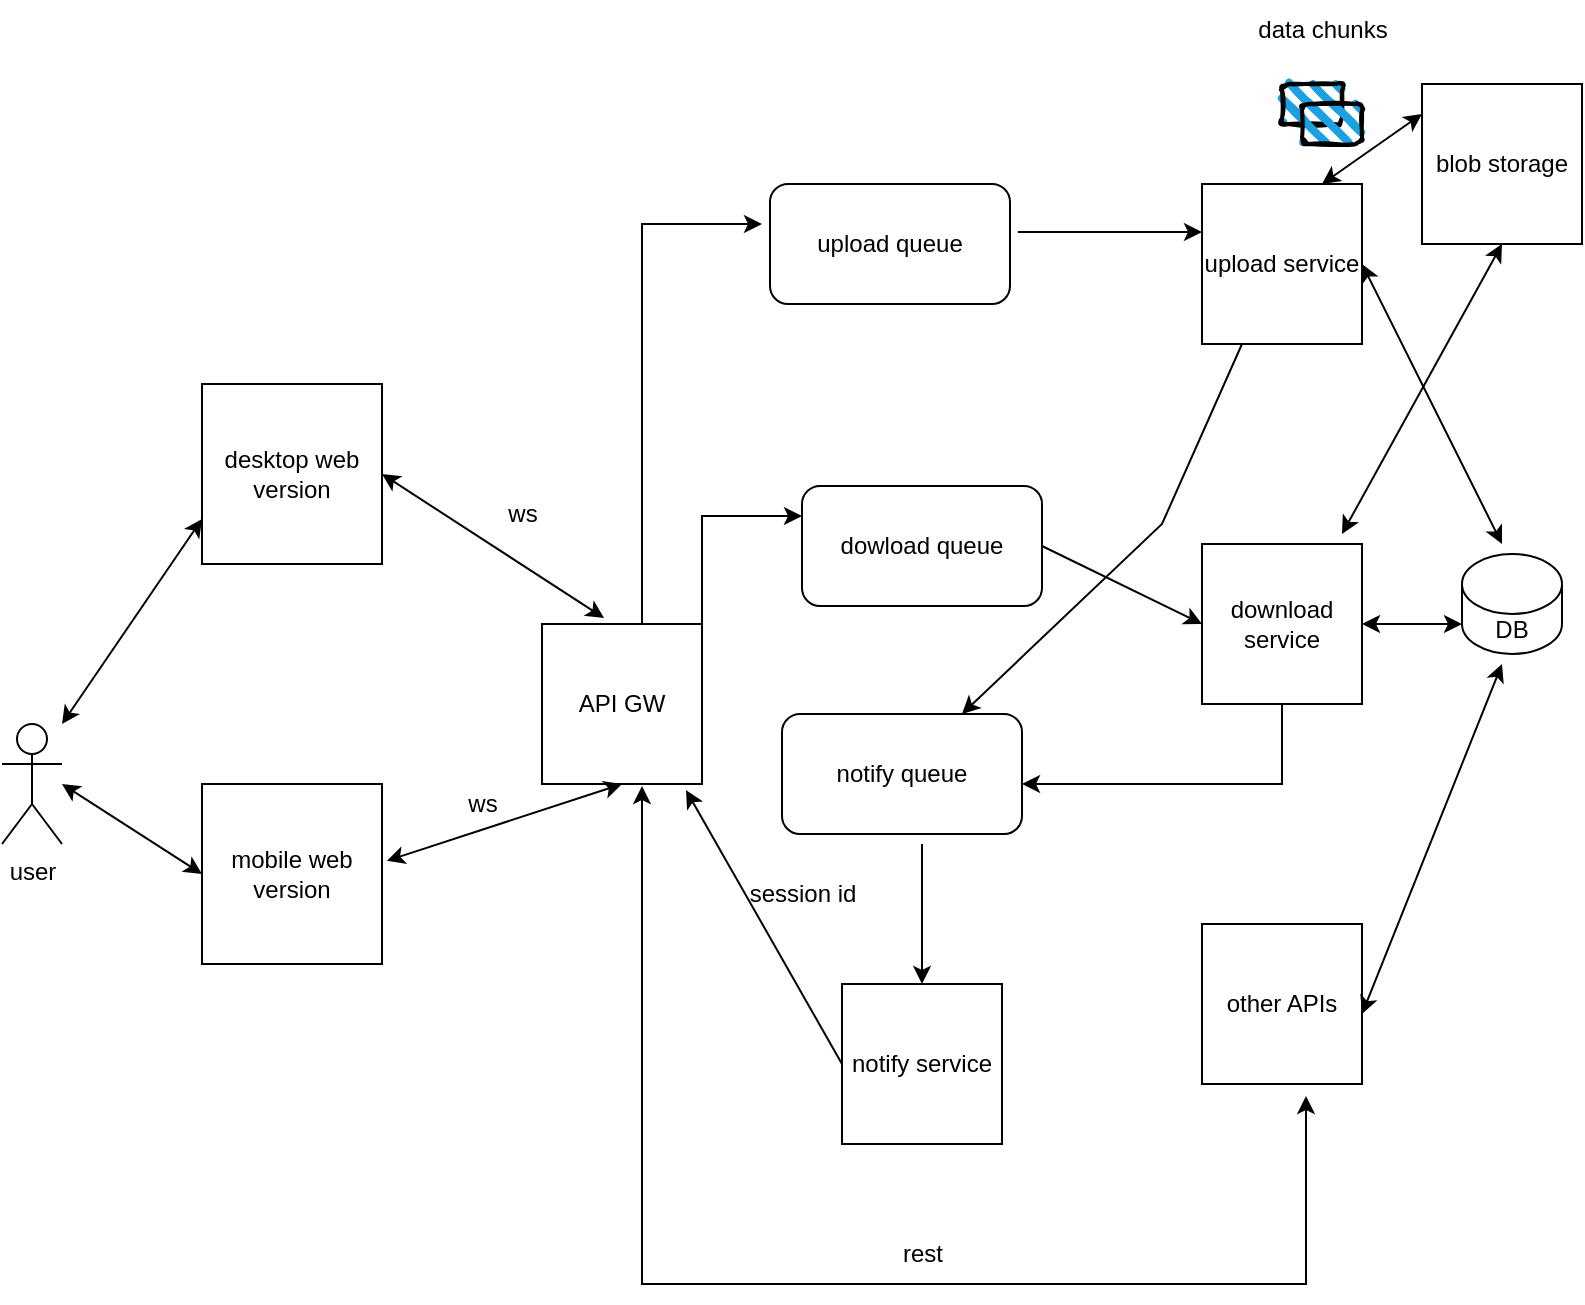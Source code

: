 <mxfile version="22.1.18" type="github">
  <diagram name="Page-1" id="FsghckCPafwVSijcmHln">
    <mxGraphModel dx="1434" dy="696" grid="1" gridSize="10" guides="1" tooltips="1" connect="1" arrows="1" fold="1" page="1" pageScale="1" pageWidth="827" pageHeight="1169" math="0" shadow="0">
      <root>
        <mxCell id="0" />
        <mxCell id="1" parent="0" />
        <mxCell id="7ID_BC6Ww6_YKEnsS9i6-1" value="user" style="shape=umlActor;verticalLabelPosition=bottom;verticalAlign=top;html=1;outlineConnect=0;" vertex="1" parent="1">
          <mxGeometry x="30" y="470" width="30" height="60" as="geometry" />
        </mxCell>
        <mxCell id="7ID_BC6Ww6_YKEnsS9i6-2" value="desktop web version" style="whiteSpace=wrap;html=1;aspect=fixed;" vertex="1" parent="1">
          <mxGeometry x="130" y="300" width="90" height="90" as="geometry" />
        </mxCell>
        <mxCell id="7ID_BC6Ww6_YKEnsS9i6-3" value="mobile web version" style="whiteSpace=wrap;html=1;aspect=fixed;" vertex="1" parent="1">
          <mxGeometry x="130" y="500" width="90" height="90" as="geometry" />
        </mxCell>
        <mxCell id="7ID_BC6Ww6_YKEnsS9i6-4" value="" style="endArrow=classic;startArrow=classic;html=1;rounded=0;entryX=0;entryY=0.75;entryDx=0;entryDy=0;" edge="1" parent="1" target="7ID_BC6Ww6_YKEnsS9i6-2">
          <mxGeometry width="50" height="50" relative="1" as="geometry">
            <mxPoint x="60" y="470" as="sourcePoint" />
            <mxPoint x="110" y="420" as="targetPoint" />
          </mxGeometry>
        </mxCell>
        <mxCell id="7ID_BC6Ww6_YKEnsS9i6-5" value="" style="endArrow=classic;startArrow=classic;html=1;rounded=0;entryX=0;entryY=0.5;entryDx=0;entryDy=0;" edge="1" parent="1" target="7ID_BC6Ww6_YKEnsS9i6-3">
          <mxGeometry width="50" height="50" relative="1" as="geometry">
            <mxPoint x="60" y="500" as="sourcePoint" />
            <mxPoint x="150" y="410" as="targetPoint" />
          </mxGeometry>
        </mxCell>
        <mxCell id="7ID_BC6Ww6_YKEnsS9i6-6" value="API GW" style="whiteSpace=wrap;html=1;aspect=fixed;" vertex="1" parent="1">
          <mxGeometry x="300" y="420" width="80" height="80" as="geometry" />
        </mxCell>
        <mxCell id="7ID_BC6Ww6_YKEnsS9i6-7" value="" style="endArrow=classic;startArrow=classic;html=1;rounded=0;entryX=1;entryY=0.5;entryDx=0;entryDy=0;exitX=0.388;exitY=-0.037;exitDx=0;exitDy=0;exitPerimeter=0;" edge="1" parent="1" source="7ID_BC6Ww6_YKEnsS9i6-6" target="7ID_BC6Ww6_YKEnsS9i6-2">
          <mxGeometry width="50" height="50" relative="1" as="geometry">
            <mxPoint x="230" y="380" as="sourcePoint" />
            <mxPoint x="150" y="410" as="targetPoint" />
          </mxGeometry>
        </mxCell>
        <mxCell id="7ID_BC6Ww6_YKEnsS9i6-8" value="" style="endArrow=classic;startArrow=classic;html=1;rounded=0;exitX=0.5;exitY=1;exitDx=0;exitDy=0;entryX=1.027;entryY=0.427;entryDx=0;entryDy=0;entryPerimeter=0;" edge="1" parent="1" source="7ID_BC6Ww6_YKEnsS9i6-6" target="7ID_BC6Ww6_YKEnsS9i6-3">
          <mxGeometry width="50" height="50" relative="1" as="geometry">
            <mxPoint x="331" y="590" as="sourcePoint" />
            <mxPoint x="260" y="560" as="targetPoint" />
          </mxGeometry>
        </mxCell>
        <mxCell id="7ID_BC6Ww6_YKEnsS9i6-9" value="upload service" style="whiteSpace=wrap;html=1;aspect=fixed;" vertex="1" parent="1">
          <mxGeometry x="630" y="200" width="80" height="80" as="geometry" />
        </mxCell>
        <mxCell id="7ID_BC6Ww6_YKEnsS9i6-10" value="download service" style="whiteSpace=wrap;html=1;aspect=fixed;" vertex="1" parent="1">
          <mxGeometry x="630" y="380" width="80" height="80" as="geometry" />
        </mxCell>
        <mxCell id="7ID_BC6Ww6_YKEnsS9i6-11" value="other APIs" style="whiteSpace=wrap;html=1;aspect=fixed;" vertex="1" parent="1">
          <mxGeometry x="630" y="570" width="80" height="80" as="geometry" />
        </mxCell>
        <mxCell id="7ID_BC6Ww6_YKEnsS9i6-13" value="dowload queue" style="rounded=1;whiteSpace=wrap;html=1;" vertex="1" parent="1">
          <mxGeometry x="430" y="351" width="120" height="60" as="geometry" />
        </mxCell>
        <mxCell id="7ID_BC6Ww6_YKEnsS9i6-17" value="" style="endArrow=classic;startArrow=classic;html=1;rounded=0;entryX=0.65;entryY=1.075;entryDx=0;entryDy=0;entryPerimeter=0;exitX=0.625;exitY=1.013;exitDx=0;exitDy=0;exitPerimeter=0;" edge="1" parent="1" source="7ID_BC6Ww6_YKEnsS9i6-6" target="7ID_BC6Ww6_YKEnsS9i6-11">
          <mxGeometry width="50" height="50" relative="1" as="geometry">
            <mxPoint x="350" y="510" as="sourcePoint" />
            <mxPoint x="700" y="750" as="targetPoint" />
            <Array as="points">
              <mxPoint x="350" y="750" />
              <mxPoint x="520" y="750" />
              <mxPoint x="682" y="750" />
            </Array>
          </mxGeometry>
        </mxCell>
        <mxCell id="7ID_BC6Ww6_YKEnsS9i6-21" value="rest" style="text;html=1;align=center;verticalAlign=middle;resizable=0;points=[];autosize=1;strokeColor=none;fillColor=none;" vertex="1" parent="1">
          <mxGeometry x="470" y="720" width="40" height="30" as="geometry" />
        </mxCell>
        <mxCell id="7ID_BC6Ww6_YKEnsS9i6-22" value="DB" style="shape=cylinder3;whiteSpace=wrap;html=1;boundedLbl=1;backgroundOutline=1;size=15;" vertex="1" parent="1">
          <mxGeometry x="760" y="385" width="50" height="50" as="geometry" />
        </mxCell>
        <mxCell id="7ID_BC6Ww6_YKEnsS9i6-23" value="" style="endArrow=classic;startArrow=classic;html=1;rounded=0;" edge="1" parent="1">
          <mxGeometry width="50" height="50" relative="1" as="geometry">
            <mxPoint x="710" y="615" as="sourcePoint" />
            <mxPoint x="780" y="440" as="targetPoint" />
          </mxGeometry>
        </mxCell>
        <mxCell id="7ID_BC6Ww6_YKEnsS9i6-24" value="" style="endArrow=classic;startArrow=classic;html=1;rounded=0;exitX=1;exitY=0.5;exitDx=0;exitDy=0;entryX=0;entryY=1;entryDx=0;entryDy=-15;entryPerimeter=0;" edge="1" parent="1" source="7ID_BC6Ww6_YKEnsS9i6-10" target="7ID_BC6Ww6_YKEnsS9i6-22">
          <mxGeometry width="50" height="50" relative="1" as="geometry">
            <mxPoint x="720" y="625" as="sourcePoint" />
            <mxPoint x="790" y="450" as="targetPoint" />
          </mxGeometry>
        </mxCell>
        <mxCell id="7ID_BC6Ww6_YKEnsS9i6-25" value="" style="endArrow=classic;startArrow=classic;html=1;rounded=0;exitX=1;exitY=0.5;exitDx=0;exitDy=0;" edge="1" parent="1" source="7ID_BC6Ww6_YKEnsS9i6-9">
          <mxGeometry width="50" height="50" relative="1" as="geometry">
            <mxPoint x="720" y="430" as="sourcePoint" />
            <mxPoint x="780" y="380" as="targetPoint" />
          </mxGeometry>
        </mxCell>
        <mxCell id="7ID_BC6Ww6_YKEnsS9i6-26" value="blob storage" style="whiteSpace=wrap;html=1;aspect=fixed;" vertex="1" parent="1">
          <mxGeometry x="740" y="150" width="80" height="80" as="geometry" />
        </mxCell>
        <mxCell id="7ID_BC6Ww6_YKEnsS9i6-27" value="" style="endArrow=classic;startArrow=classic;html=1;rounded=0;exitX=0.75;exitY=0;exitDx=0;exitDy=0;" edge="1" parent="1" source="7ID_BC6Ww6_YKEnsS9i6-9">
          <mxGeometry width="50" height="50" relative="1" as="geometry">
            <mxPoint x="690" y="215" as="sourcePoint" />
            <mxPoint x="740" y="165" as="targetPoint" />
          </mxGeometry>
        </mxCell>
        <mxCell id="7ID_BC6Ww6_YKEnsS9i6-28" value="" style="endArrow=classic;startArrow=classic;html=1;rounded=0;exitX=0.75;exitY=0;exitDx=0;exitDy=0;entryX=0.5;entryY=1;entryDx=0;entryDy=0;" edge="1" parent="1" target="7ID_BC6Ww6_YKEnsS9i6-26">
          <mxGeometry width="50" height="50" relative="1" as="geometry">
            <mxPoint x="700" y="375" as="sourcePoint" />
            <mxPoint x="750" y="340" as="targetPoint" />
          </mxGeometry>
        </mxCell>
        <mxCell id="7ID_BC6Ww6_YKEnsS9i6-32" value="" style="rounded=1;whiteSpace=wrap;html=1;strokeWidth=2;fillWeight=4;hachureGap=8;hachureAngle=45;fillColor=#1ba1e2;sketch=1;" vertex="1" parent="1">
          <mxGeometry x="670" y="150" width="30" height="20" as="geometry" />
        </mxCell>
        <mxCell id="7ID_BC6Ww6_YKEnsS9i6-37" value="" style="rounded=1;whiteSpace=wrap;html=1;strokeWidth=2;fillWeight=4;hachureGap=8;hachureAngle=45;fillColor=#1ba1e2;sketch=1;" vertex="1" parent="1">
          <mxGeometry x="680" y="160" width="30" height="20" as="geometry" />
        </mxCell>
        <mxCell id="7ID_BC6Ww6_YKEnsS9i6-38" value="data chunks" style="text;html=1;align=center;verticalAlign=middle;resizable=0;points=[];autosize=1;strokeColor=none;fillColor=none;" vertex="1" parent="1">
          <mxGeometry x="645" y="108" width="90" height="30" as="geometry" />
        </mxCell>
        <mxCell id="7ID_BC6Ww6_YKEnsS9i6-39" value="upload queue" style="rounded=1;whiteSpace=wrap;html=1;" vertex="1" parent="1">
          <mxGeometry x="414" y="200" width="120" height="60" as="geometry" />
        </mxCell>
        <mxCell id="7ID_BC6Ww6_YKEnsS9i6-41" value="" style="endArrow=classic;html=1;rounded=0;exitX=1.033;exitY=0.4;exitDx=0;exitDy=0;exitPerimeter=0;" edge="1" parent="1" source="7ID_BC6Ww6_YKEnsS9i6-39">
          <mxGeometry width="50" height="50" relative="1" as="geometry">
            <mxPoint x="575" y="280" as="sourcePoint" />
            <mxPoint x="630" y="224" as="targetPoint" />
          </mxGeometry>
        </mxCell>
        <mxCell id="7ID_BC6Ww6_YKEnsS9i6-42" value="" style="endArrow=classic;html=1;rounded=0;" edge="1" parent="1">
          <mxGeometry width="50" height="50" relative="1" as="geometry">
            <mxPoint x="350" y="420" as="sourcePoint" />
            <mxPoint x="410" y="220" as="targetPoint" />
            <Array as="points">
              <mxPoint x="350" y="220" />
            </Array>
          </mxGeometry>
        </mxCell>
        <mxCell id="7ID_BC6Ww6_YKEnsS9i6-43" value="" style="endArrow=classic;html=1;rounded=0;exitX=1;exitY=0;exitDx=0;exitDy=0;entryX=0;entryY=0.25;entryDx=0;entryDy=0;" edge="1" parent="1" source="7ID_BC6Ww6_YKEnsS9i6-6" target="7ID_BC6Ww6_YKEnsS9i6-13">
          <mxGeometry width="50" height="50" relative="1" as="geometry">
            <mxPoint x="390" y="400" as="sourcePoint" />
            <mxPoint x="440" y="350" as="targetPoint" />
            <Array as="points">
              <mxPoint x="380" y="366" />
            </Array>
          </mxGeometry>
        </mxCell>
        <mxCell id="7ID_BC6Ww6_YKEnsS9i6-44" value="" style="endArrow=classic;html=1;rounded=0;exitX=1;exitY=0.5;exitDx=0;exitDy=0;entryX=0;entryY=0.5;entryDx=0;entryDy=0;" edge="1" parent="1" source="7ID_BC6Ww6_YKEnsS9i6-13" target="7ID_BC6Ww6_YKEnsS9i6-10">
          <mxGeometry width="50" height="50" relative="1" as="geometry">
            <mxPoint x="580" y="460" as="sourcePoint" />
            <mxPoint x="630" y="410" as="targetPoint" />
          </mxGeometry>
        </mxCell>
        <mxCell id="7ID_BC6Ww6_YKEnsS9i6-45" value="notify service" style="whiteSpace=wrap;html=1;aspect=fixed;" vertex="1" parent="1">
          <mxGeometry x="450" y="600" width="80" height="80" as="geometry" />
        </mxCell>
        <mxCell id="7ID_BC6Ww6_YKEnsS9i6-47" value="ws" style="text;html=1;align=center;verticalAlign=middle;resizable=0;points=[];autosize=1;strokeColor=none;fillColor=none;" vertex="1" parent="1">
          <mxGeometry x="270" y="350" width="40" height="30" as="geometry" />
        </mxCell>
        <mxCell id="7ID_BC6Ww6_YKEnsS9i6-48" value="ws" style="text;html=1;align=center;verticalAlign=middle;resizable=0;points=[];autosize=1;strokeColor=none;fillColor=none;" vertex="1" parent="1">
          <mxGeometry x="250" y="495" width="40" height="30" as="geometry" />
        </mxCell>
        <mxCell id="7ID_BC6Ww6_YKEnsS9i6-49" value="notify queue" style="rounded=1;whiteSpace=wrap;html=1;" vertex="1" parent="1">
          <mxGeometry x="420" y="465" width="120" height="60" as="geometry" />
        </mxCell>
        <mxCell id="7ID_BC6Ww6_YKEnsS9i6-50" value="" style="endArrow=classic;html=1;rounded=0;exitX=0.25;exitY=1;exitDx=0;exitDy=0;entryX=0.75;entryY=0;entryDx=0;entryDy=0;" edge="1" parent="1" source="7ID_BC6Ww6_YKEnsS9i6-9" target="7ID_BC6Ww6_YKEnsS9i6-49">
          <mxGeometry width="50" height="50" relative="1" as="geometry">
            <mxPoint x="390" y="400" as="sourcePoint" />
            <mxPoint x="440" y="350" as="targetPoint" />
            <Array as="points">
              <mxPoint x="610" y="370" />
            </Array>
          </mxGeometry>
        </mxCell>
        <mxCell id="7ID_BC6Ww6_YKEnsS9i6-51" value="" style="endArrow=classic;html=1;rounded=0;exitX=0.5;exitY=1;exitDx=0;exitDy=0;" edge="1" parent="1" source="7ID_BC6Ww6_YKEnsS9i6-10">
          <mxGeometry width="50" height="50" relative="1" as="geometry">
            <mxPoint x="660" y="290" as="sourcePoint" />
            <mxPoint x="540" y="500" as="targetPoint" />
            <Array as="points">
              <mxPoint x="670" y="500" />
            </Array>
          </mxGeometry>
        </mxCell>
        <mxCell id="7ID_BC6Ww6_YKEnsS9i6-52" value="" style="endArrow=classic;html=1;rounded=0;entryX=0.5;entryY=0;entryDx=0;entryDy=0;" edge="1" parent="1" target="7ID_BC6Ww6_YKEnsS9i6-45">
          <mxGeometry width="50" height="50" relative="1" as="geometry">
            <mxPoint x="490" y="530" as="sourcePoint" />
            <mxPoint x="480" y="550" as="targetPoint" />
          </mxGeometry>
        </mxCell>
        <mxCell id="7ID_BC6Ww6_YKEnsS9i6-54" value="" style="endArrow=classic;html=1;rounded=0;entryX=0.9;entryY=1.038;entryDx=0;entryDy=0;entryPerimeter=0;exitX=0;exitY=0.5;exitDx=0;exitDy=0;" edge="1" parent="1" source="7ID_BC6Ww6_YKEnsS9i6-45" target="7ID_BC6Ww6_YKEnsS9i6-6">
          <mxGeometry width="50" height="50" relative="1" as="geometry">
            <mxPoint x="440" y="640" as="sourcePoint" />
            <mxPoint x="370" y="510" as="targetPoint" />
          </mxGeometry>
        </mxCell>
        <mxCell id="7ID_BC6Ww6_YKEnsS9i6-55" value="session id" style="text;html=1;align=center;verticalAlign=middle;resizable=0;points=[];autosize=1;strokeColor=none;fillColor=none;" vertex="1" parent="1">
          <mxGeometry x="390" y="540" width="80" height="30" as="geometry" />
        </mxCell>
      </root>
    </mxGraphModel>
  </diagram>
</mxfile>
